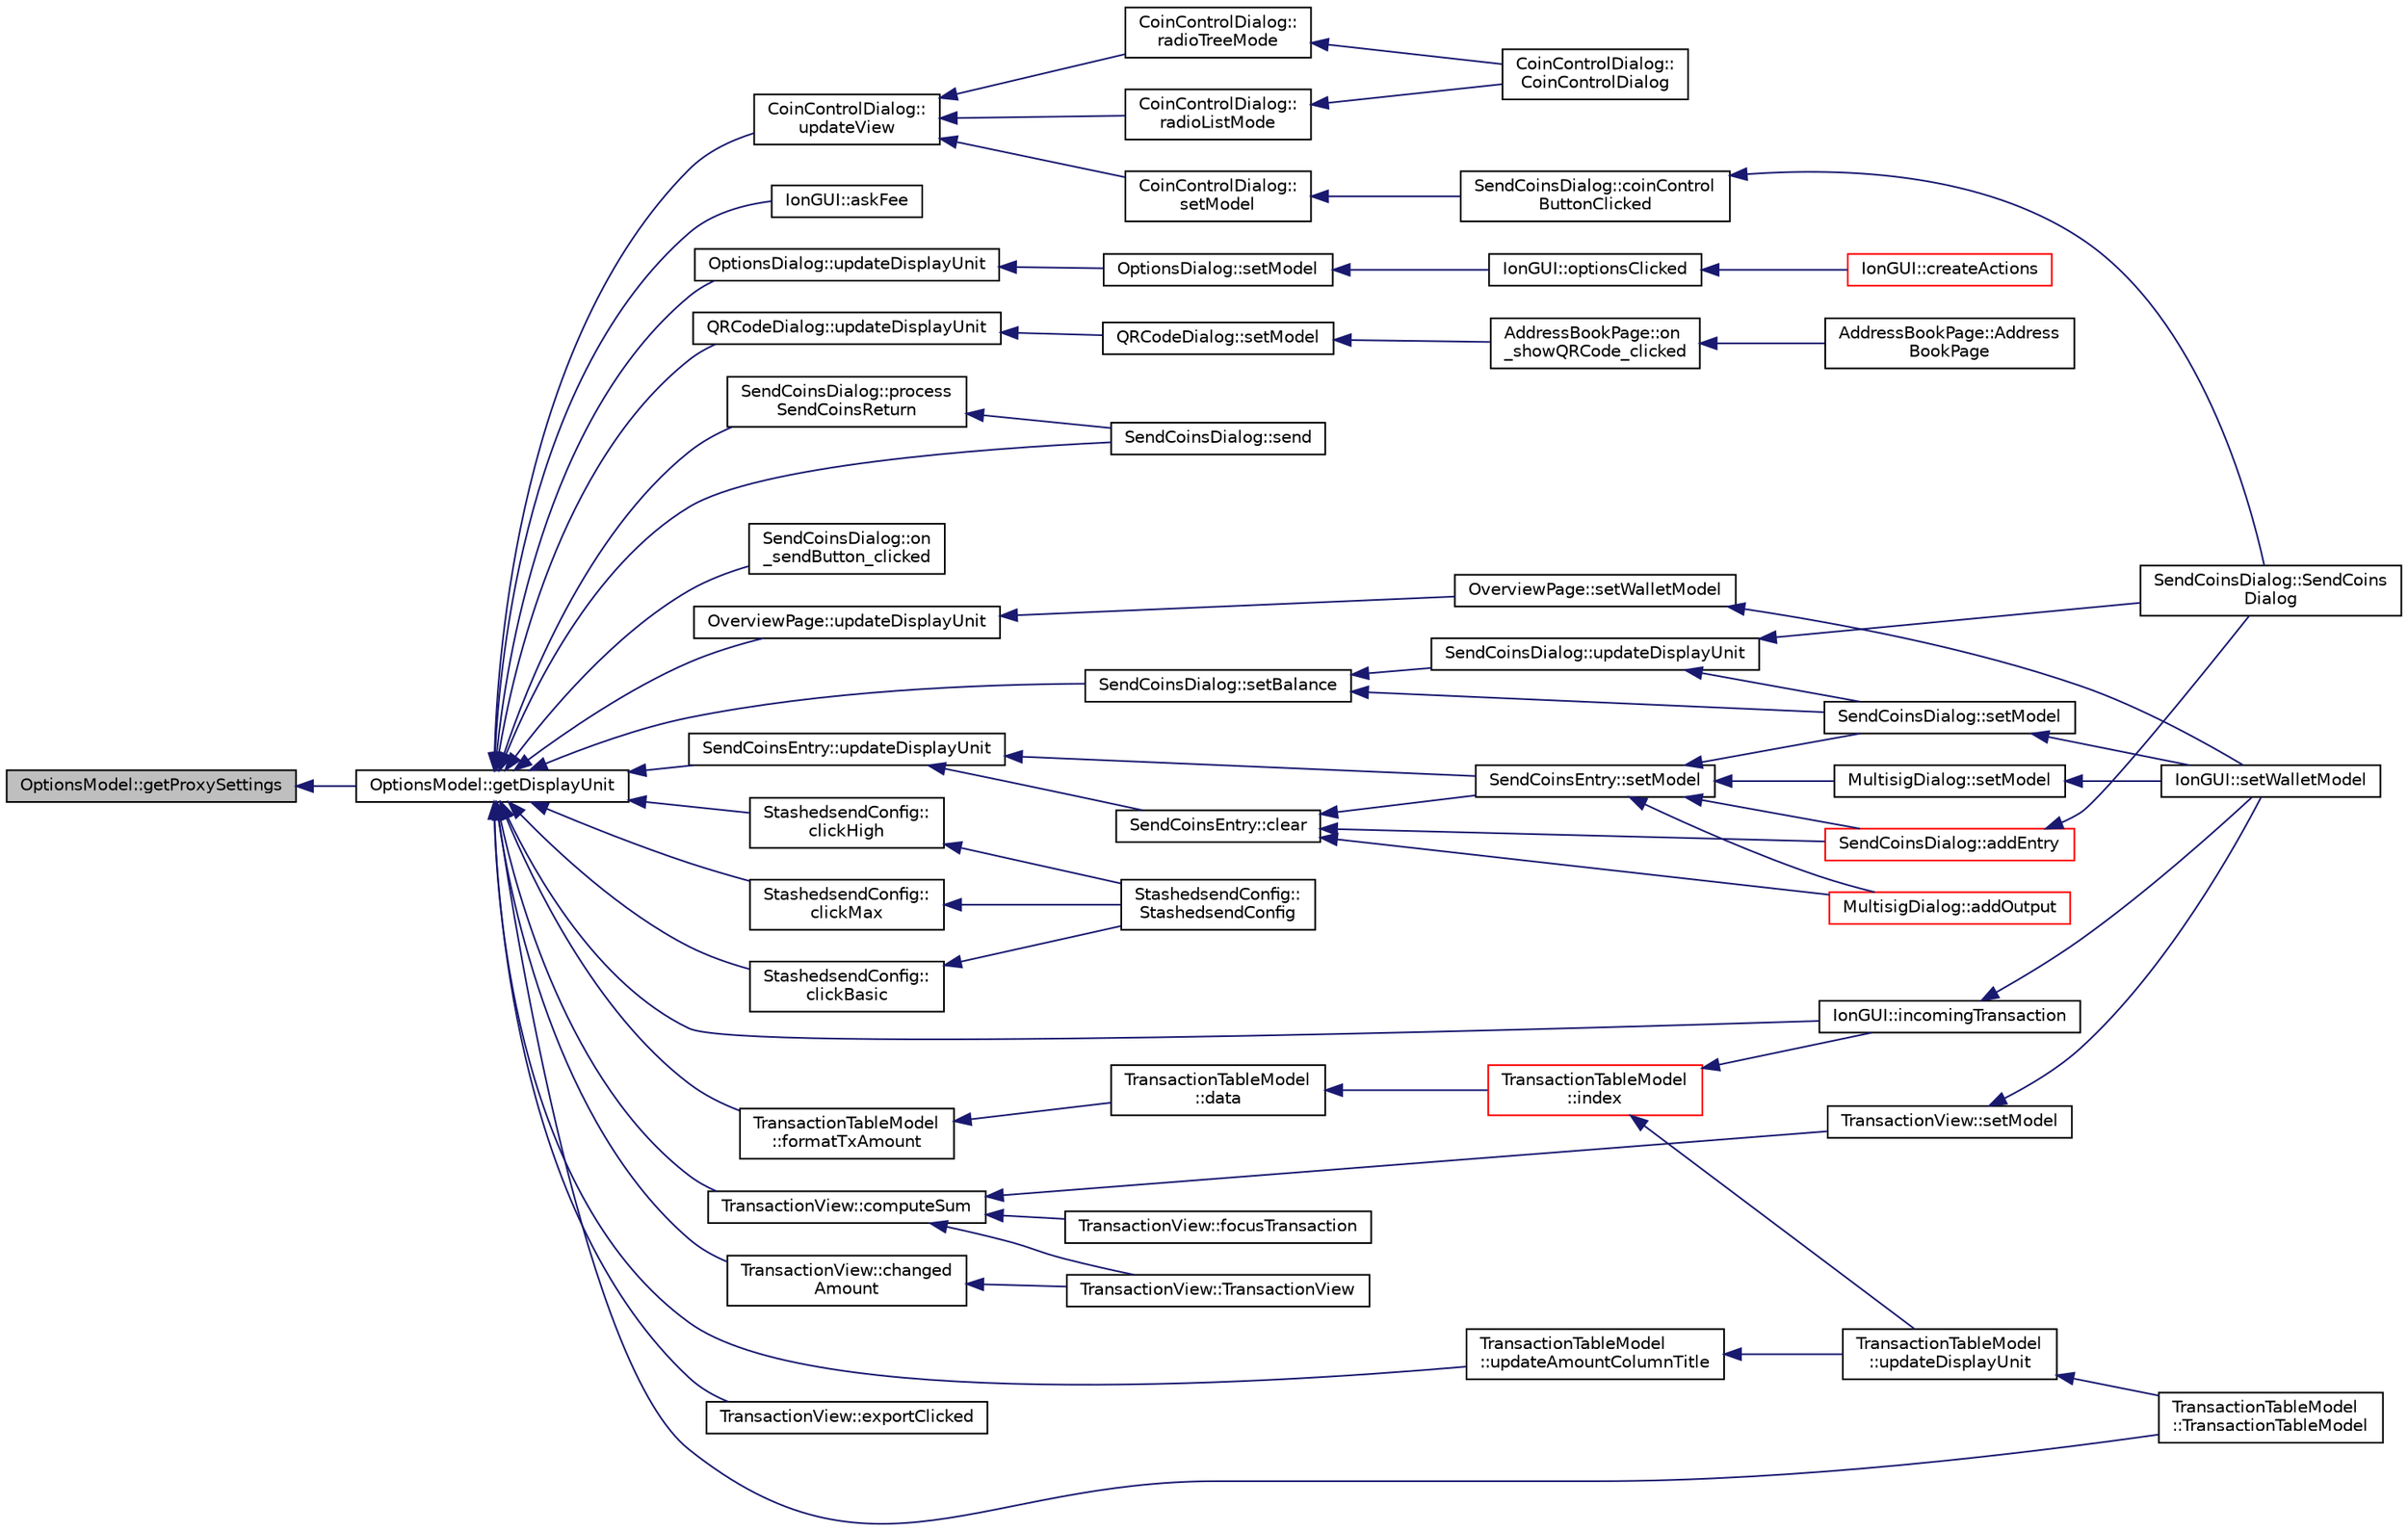 digraph "OptionsModel::getProxySettings"
{
  edge [fontname="Helvetica",fontsize="10",labelfontname="Helvetica",labelfontsize="10"];
  node [fontname="Helvetica",fontsize="10",shape=record];
  rankdir="LR";
  Node120 [label="OptionsModel::getProxySettings",height=0.2,width=0.4,color="black", fillcolor="grey75", style="filled", fontcolor="black"];
  Node120 -> Node121 [dir="back",color="midnightblue",fontsize="10",style="solid",fontname="Helvetica"];
  Node121 [label="OptionsModel::getDisplayUnit",height=0.2,width=0.4,color="black", fillcolor="white", style="filled",URL="$da/d1f/class_options_model.html#a3b6e4d4ef42be3aaba315b8cd14f468e"];
  Node121 -> Node122 [dir="back",color="midnightblue",fontsize="10",style="solid",fontname="Helvetica"];
  Node122 [label="CoinControlDialog::\lupdateView",height=0.2,width=0.4,color="black", fillcolor="white", style="filled",URL="$dd/dfb/class_coin_control_dialog.html#aadea33050e5c1efd5eae8d2fcfa721f9"];
  Node122 -> Node123 [dir="back",color="midnightblue",fontsize="10",style="solid",fontname="Helvetica"];
  Node123 [label="CoinControlDialog::\lsetModel",height=0.2,width=0.4,color="black", fillcolor="white", style="filled",URL="$dd/dfb/class_coin_control_dialog.html#a4c34a48574814089c54f763a22f5317a"];
  Node123 -> Node124 [dir="back",color="midnightblue",fontsize="10",style="solid",fontname="Helvetica"];
  Node124 [label="SendCoinsDialog::coinControl\lButtonClicked",height=0.2,width=0.4,color="black", fillcolor="white", style="filled",URL="$d6/de6/class_send_coins_dialog.html#a59d757d9e4bea5b380eb480fd79cfb49"];
  Node124 -> Node125 [dir="back",color="midnightblue",fontsize="10",style="solid",fontname="Helvetica"];
  Node125 [label="SendCoinsDialog::SendCoins\lDialog",height=0.2,width=0.4,color="black", fillcolor="white", style="filled",URL="$d6/de6/class_send_coins_dialog.html#a0df5bc29d1df68eda44826651afc595f"];
  Node122 -> Node126 [dir="back",color="midnightblue",fontsize="10",style="solid",fontname="Helvetica"];
  Node126 [label="CoinControlDialog::\lradioTreeMode",height=0.2,width=0.4,color="black", fillcolor="white", style="filled",URL="$dd/dfb/class_coin_control_dialog.html#a1990d478f3ffba666c358a4f1bd395ec"];
  Node126 -> Node127 [dir="back",color="midnightblue",fontsize="10",style="solid",fontname="Helvetica"];
  Node127 [label="CoinControlDialog::\lCoinControlDialog",height=0.2,width=0.4,color="black", fillcolor="white", style="filled",URL="$dd/dfb/class_coin_control_dialog.html#a0945e59c25f956fdab199dbaf252eff5"];
  Node122 -> Node128 [dir="back",color="midnightblue",fontsize="10",style="solid",fontname="Helvetica"];
  Node128 [label="CoinControlDialog::\lradioListMode",height=0.2,width=0.4,color="black", fillcolor="white", style="filled",URL="$dd/dfb/class_coin_control_dialog.html#a775c6d290cb63667a434b09072094533"];
  Node128 -> Node127 [dir="back",color="midnightblue",fontsize="10",style="solid",fontname="Helvetica"];
  Node121 -> Node129 [dir="back",color="midnightblue",fontsize="10",style="solid",fontname="Helvetica"];
  Node129 [label="IonGUI::askFee",height=0.2,width=0.4,color="black", fillcolor="white", style="filled",URL="$dc/d0b/class_ion_g_u_i.html#a53aaa5c2286e3c045c55b554470c5dee",tooltip="Asks the user whether to pay the transaction fee or to cancel the transaction. "];
  Node121 -> Node130 [dir="back",color="midnightblue",fontsize="10",style="solid",fontname="Helvetica"];
  Node130 [label="IonGUI::incomingTransaction",height=0.2,width=0.4,color="black", fillcolor="white", style="filled",URL="$dc/d0b/class_ion_g_u_i.html#acdb78c5d98fb4528bd0e9f5b9c5ad048",tooltip="Show incoming transaction notification for new transactions. "];
  Node130 -> Node131 [dir="back",color="midnightblue",fontsize="10",style="solid",fontname="Helvetica"];
  Node131 [label="IonGUI::setWalletModel",height=0.2,width=0.4,color="black", fillcolor="white", style="filled",URL="$dc/d0b/class_ion_g_u_i.html#a37f87db65498b036d387c705a749c45d",tooltip="Set the wallet model. "];
  Node121 -> Node132 [dir="back",color="midnightblue",fontsize="10",style="solid",fontname="Helvetica"];
  Node132 [label="OptionsDialog::updateDisplayUnit",height=0.2,width=0.4,color="black", fillcolor="white", style="filled",URL="$db/d61/class_options_dialog.html#ae18a7ab3042a669403504e86ab2f8a77"];
  Node132 -> Node133 [dir="back",color="midnightblue",fontsize="10",style="solid",fontname="Helvetica"];
  Node133 [label="OptionsDialog::setModel",height=0.2,width=0.4,color="black", fillcolor="white", style="filled",URL="$db/d61/class_options_dialog.html#a11e902a52cb7472497d14e70cd9399d9"];
  Node133 -> Node134 [dir="back",color="midnightblue",fontsize="10",style="solid",fontname="Helvetica"];
  Node134 [label="IonGUI::optionsClicked",height=0.2,width=0.4,color="black", fillcolor="white", style="filled",URL="$dc/d0b/class_ion_g_u_i.html#a463be06dd466d69e20a3a8b073d110d2",tooltip="Show configuration dialog. "];
  Node134 -> Node135 [dir="back",color="midnightblue",fontsize="10",style="solid",fontname="Helvetica"];
  Node135 [label="IonGUI::createActions",height=0.2,width=0.4,color="red", fillcolor="white", style="filled",URL="$dc/d0b/class_ion_g_u_i.html#a5a5e1c2fbc2fec3d925d654c61a8b252",tooltip="Create the main UI actions. "];
  Node121 -> Node137 [dir="back",color="midnightblue",fontsize="10",style="solid",fontname="Helvetica"];
  Node137 [label="OverviewPage::updateDisplayUnit",height=0.2,width=0.4,color="black", fillcolor="white", style="filled",URL="$d1/d91/class_overview_page.html#a03f19b9afd9af4b72d9bba7b0c7cf900"];
  Node137 -> Node138 [dir="back",color="midnightblue",fontsize="10",style="solid",fontname="Helvetica"];
  Node138 [label="OverviewPage::setWalletModel",height=0.2,width=0.4,color="black", fillcolor="white", style="filled",URL="$d1/d91/class_overview_page.html#a2ed52a3a87e9c74fee38fa873c9bc71f"];
  Node138 -> Node131 [dir="back",color="midnightblue",fontsize="10",style="solid",fontname="Helvetica"];
  Node121 -> Node139 [dir="back",color="midnightblue",fontsize="10",style="solid",fontname="Helvetica"];
  Node139 [label="QRCodeDialog::updateDisplayUnit",height=0.2,width=0.4,color="black", fillcolor="white", style="filled",URL="$db/dd7/class_q_r_code_dialog.html#a8988ab72614daa0b397cd42a3eed0a17"];
  Node139 -> Node140 [dir="back",color="midnightblue",fontsize="10",style="solid",fontname="Helvetica"];
  Node140 [label="QRCodeDialog::setModel",height=0.2,width=0.4,color="black", fillcolor="white", style="filled",URL="$db/dd7/class_q_r_code_dialog.html#ad8c7cde7d76063aee411ac47c29c2396"];
  Node140 -> Node141 [dir="back",color="midnightblue",fontsize="10",style="solid",fontname="Helvetica"];
  Node141 [label="AddressBookPage::on\l_showQRCode_clicked",height=0.2,width=0.4,color="black", fillcolor="white", style="filled",URL="$d3/d4a/class_address_book_page.html#a597d261d7ba450b3bf1166ccc045f0a7"];
  Node141 -> Node142 [dir="back",color="midnightblue",fontsize="10",style="solid",fontname="Helvetica"];
  Node142 [label="AddressBookPage::Address\lBookPage",height=0.2,width=0.4,color="black", fillcolor="white", style="filled",URL="$d3/d4a/class_address_book_page.html#ad53c82a9181ae7627c06b9c49971ec52"];
  Node121 -> Node143 [dir="back",color="midnightblue",fontsize="10",style="solid",fontname="Helvetica"];
  Node143 [label="SendCoinsDialog::on\l_sendButton_clicked",height=0.2,width=0.4,color="black", fillcolor="white", style="filled",URL="$d6/de6/class_send_coins_dialog.html#a2cab7cf9ea5040b9e2189297f7d3c764"];
  Node121 -> Node144 [dir="back",color="midnightblue",fontsize="10",style="solid",fontname="Helvetica"];
  Node144 [label="SendCoinsDialog::send",height=0.2,width=0.4,color="black", fillcolor="white", style="filled",URL="$d6/de6/class_send_coins_dialog.html#afd8d436a16ea7dba1276e8fdfdc8b2d3"];
  Node121 -> Node145 [dir="back",color="midnightblue",fontsize="10",style="solid",fontname="Helvetica"];
  Node145 [label="SendCoinsDialog::setBalance",height=0.2,width=0.4,color="black", fillcolor="white", style="filled",URL="$d6/de6/class_send_coins_dialog.html#a7f02f2589cb65b508ccb3b02aad06979"];
  Node145 -> Node146 [dir="back",color="midnightblue",fontsize="10",style="solid",fontname="Helvetica"];
  Node146 [label="SendCoinsDialog::setModel",height=0.2,width=0.4,color="black", fillcolor="white", style="filled",URL="$d6/de6/class_send_coins_dialog.html#a73a6c1b1850a334ee652ac167713a2aa"];
  Node146 -> Node131 [dir="back",color="midnightblue",fontsize="10",style="solid",fontname="Helvetica"];
  Node145 -> Node147 [dir="back",color="midnightblue",fontsize="10",style="solid",fontname="Helvetica"];
  Node147 [label="SendCoinsDialog::updateDisplayUnit",height=0.2,width=0.4,color="black", fillcolor="white", style="filled",URL="$d6/de6/class_send_coins_dialog.html#a74815ad8502b126200b6fd2e59e9f042"];
  Node147 -> Node125 [dir="back",color="midnightblue",fontsize="10",style="solid",fontname="Helvetica"];
  Node147 -> Node146 [dir="back",color="midnightblue",fontsize="10",style="solid",fontname="Helvetica"];
  Node121 -> Node148 [dir="back",color="midnightblue",fontsize="10",style="solid",fontname="Helvetica"];
  Node148 [label="SendCoinsDialog::process\lSendCoinsReturn",height=0.2,width=0.4,color="black", fillcolor="white", style="filled",URL="$d6/de6/class_send_coins_dialog.html#a349fff162bb43ec63e56e8f7db203a66"];
  Node148 -> Node144 [dir="back",color="midnightblue",fontsize="10",style="solid",fontname="Helvetica"];
  Node121 -> Node149 [dir="back",color="midnightblue",fontsize="10",style="solid",fontname="Helvetica"];
  Node149 [label="SendCoinsEntry::updateDisplayUnit",height=0.2,width=0.4,color="black", fillcolor="white", style="filled",URL="$d0/dbc/class_send_coins_entry.html#a6ff4bd5b370545bcfd6214e866ee33f3"];
  Node149 -> Node150 [dir="back",color="midnightblue",fontsize="10",style="solid",fontname="Helvetica"];
  Node150 [label="SendCoinsEntry::setModel",height=0.2,width=0.4,color="black", fillcolor="white", style="filled",URL="$d0/dbc/class_send_coins_entry.html#a831f8f9a63acd77b7d66d5393e12310b"];
  Node150 -> Node151 [dir="back",color="midnightblue",fontsize="10",style="solid",fontname="Helvetica"];
  Node151 [label="MultisigDialog::setModel",height=0.2,width=0.4,color="black", fillcolor="white", style="filled",URL="$d4/df4/class_multisig_dialog.html#ae2709a2ffd629acafa4c90811402c64a"];
  Node151 -> Node131 [dir="back",color="midnightblue",fontsize="10",style="solid",fontname="Helvetica"];
  Node150 -> Node152 [dir="back",color="midnightblue",fontsize="10",style="solid",fontname="Helvetica"];
  Node152 [label="MultisigDialog::addOutput",height=0.2,width=0.4,color="red", fillcolor="white", style="filled",URL="$d4/df4/class_multisig_dialog.html#a2fcffef63f71dc0178f4abdc3de2f850"];
  Node150 -> Node146 [dir="back",color="midnightblue",fontsize="10",style="solid",fontname="Helvetica"];
  Node150 -> Node154 [dir="back",color="midnightblue",fontsize="10",style="solid",fontname="Helvetica"];
  Node154 [label="SendCoinsDialog::addEntry",height=0.2,width=0.4,color="red", fillcolor="white", style="filled",URL="$d6/de6/class_send_coins_dialog.html#a3d680a76b967641115c6ff2fa83fb62a"];
  Node154 -> Node125 [dir="back",color="midnightblue",fontsize="10",style="solid",fontname="Helvetica"];
  Node149 -> Node164 [dir="back",color="midnightblue",fontsize="10",style="solid",fontname="Helvetica"];
  Node164 [label="SendCoinsEntry::clear",height=0.2,width=0.4,color="black", fillcolor="white", style="filled",URL="$d0/dbc/class_send_coins_entry.html#abff66fcd456c82144e7a2c410f5082ac"];
  Node164 -> Node152 [dir="back",color="midnightblue",fontsize="10",style="solid",fontname="Helvetica"];
  Node164 -> Node154 [dir="back",color="midnightblue",fontsize="10",style="solid",fontname="Helvetica"];
  Node164 -> Node150 [dir="back",color="midnightblue",fontsize="10",style="solid",fontname="Helvetica"];
  Node121 -> Node165 [dir="back",color="midnightblue",fontsize="10",style="solid",fontname="Helvetica"];
  Node165 [label="StashedsendConfig::\lclickBasic",height=0.2,width=0.4,color="black", fillcolor="white", style="filled",URL="$d9/d44/class_stashedsend_config.html#a6b4fbf9645e083addcc01e87fd0299c9"];
  Node165 -> Node166 [dir="back",color="midnightblue",fontsize="10",style="solid",fontname="Helvetica"];
  Node166 [label="StashedsendConfig::\lStashedsendConfig",height=0.2,width=0.4,color="black", fillcolor="white", style="filled",URL="$d9/d44/class_stashedsend_config.html#a9ae47587db2192b45577c89dfa3fdfb8"];
  Node121 -> Node167 [dir="back",color="midnightblue",fontsize="10",style="solid",fontname="Helvetica"];
  Node167 [label="StashedsendConfig::\lclickHigh",height=0.2,width=0.4,color="black", fillcolor="white", style="filled",URL="$d9/d44/class_stashedsend_config.html#a06e5cc8150f163529d46c93085039f03"];
  Node167 -> Node166 [dir="back",color="midnightblue",fontsize="10",style="solid",fontname="Helvetica"];
  Node121 -> Node168 [dir="back",color="midnightblue",fontsize="10",style="solid",fontname="Helvetica"];
  Node168 [label="StashedsendConfig::\lclickMax",height=0.2,width=0.4,color="black", fillcolor="white", style="filled",URL="$d9/d44/class_stashedsend_config.html#a1c0027df4b89dd270fdb5f5a09df4236"];
  Node168 -> Node166 [dir="back",color="midnightblue",fontsize="10",style="solid",fontname="Helvetica"];
  Node121 -> Node169 [dir="back",color="midnightblue",fontsize="10",style="solid",fontname="Helvetica"];
  Node169 [label="TransactionTableModel\l::TransactionTableModel",height=0.2,width=0.4,color="black", fillcolor="white", style="filled",URL="$d7/dfe/class_transaction_table_model.html#a6c10b7cab9804eee6df9e049a978dc62"];
  Node121 -> Node170 [dir="back",color="midnightblue",fontsize="10",style="solid",fontname="Helvetica"];
  Node170 [label="TransactionTableModel\l::updateAmountColumnTitle",height=0.2,width=0.4,color="black", fillcolor="white", style="filled",URL="$d7/dfe/class_transaction_table_model.html#acbb6e7531f507369ad18b656ad7b3f10",tooltip="Updates the column title to \"Amount (DisplayUnit)\" and emits headerDataChanged() signal for table hea..."];
  Node170 -> Node171 [dir="back",color="midnightblue",fontsize="10",style="solid",fontname="Helvetica"];
  Node171 [label="TransactionTableModel\l::updateDisplayUnit",height=0.2,width=0.4,color="black", fillcolor="white", style="filled",URL="$d7/dfe/class_transaction_table_model.html#a8b73ff7d72ec2dd69790bc61bbe8575e"];
  Node171 -> Node169 [dir="back",color="midnightblue",fontsize="10",style="solid",fontname="Helvetica"];
  Node121 -> Node172 [dir="back",color="midnightblue",fontsize="10",style="solid",fontname="Helvetica"];
  Node172 [label="TransactionTableModel\l::formatTxAmount",height=0.2,width=0.4,color="black", fillcolor="white", style="filled",URL="$d7/dfe/class_transaction_table_model.html#a6a3a35bfb8d6ca2a3615bcbc247f0228"];
  Node172 -> Node173 [dir="back",color="midnightblue",fontsize="10",style="solid",fontname="Helvetica"];
  Node173 [label="TransactionTableModel\l::data",height=0.2,width=0.4,color="black", fillcolor="white", style="filled",URL="$d7/dfe/class_transaction_table_model.html#a02173c31b6014bff182e320217e30e10"];
  Node173 -> Node174 [dir="back",color="midnightblue",fontsize="10",style="solid",fontname="Helvetica"];
  Node174 [label="TransactionTableModel\l::index",height=0.2,width=0.4,color="red", fillcolor="white", style="filled",URL="$d7/dfe/class_transaction_table_model.html#af3a9a49314f80268a77a704f7f028905"];
  Node174 -> Node130 [dir="back",color="midnightblue",fontsize="10",style="solid",fontname="Helvetica"];
  Node174 -> Node171 [dir="back",color="midnightblue",fontsize="10",style="solid",fontname="Helvetica"];
  Node121 -> Node178 [dir="back",color="midnightblue",fontsize="10",style="solid",fontname="Helvetica"];
  Node178 [label="TransactionView::changed\lAmount",height=0.2,width=0.4,color="black", fillcolor="white", style="filled",URL="$d2/d2c/class_transaction_view.html#a0075048c06bb54da5c5e5d2691198984"];
  Node178 -> Node179 [dir="back",color="midnightblue",fontsize="10",style="solid",fontname="Helvetica"];
  Node179 [label="TransactionView::TransactionView",height=0.2,width=0.4,color="black", fillcolor="white", style="filled",URL="$d2/d2c/class_transaction_view.html#a0c5e8b90206b4e8b8bf68dd7e319798f"];
  Node121 -> Node180 [dir="back",color="midnightblue",fontsize="10",style="solid",fontname="Helvetica"];
  Node180 [label="TransactionView::exportClicked",height=0.2,width=0.4,color="black", fillcolor="white", style="filled",URL="$d2/d2c/class_transaction_view.html#a5983022ff1e5395f87de3c5728eff8da"];
  Node121 -> Node181 [dir="back",color="midnightblue",fontsize="10",style="solid",fontname="Helvetica"];
  Node181 [label="TransactionView::computeSum",height=0.2,width=0.4,color="black", fillcolor="white", style="filled",URL="$d2/d2c/class_transaction_view.html#abb2ea48a61bb12a0dda9d63952adc50e",tooltip="Compute sum of all selected transactions. "];
  Node181 -> Node179 [dir="back",color="midnightblue",fontsize="10",style="solid",fontname="Helvetica"];
  Node181 -> Node182 [dir="back",color="midnightblue",fontsize="10",style="solid",fontname="Helvetica"];
  Node182 [label="TransactionView::setModel",height=0.2,width=0.4,color="black", fillcolor="white", style="filled",URL="$d2/d2c/class_transaction_view.html#a4920c2cd57d72eb50248948fa160c83c"];
  Node182 -> Node131 [dir="back",color="midnightblue",fontsize="10",style="solid",fontname="Helvetica"];
  Node181 -> Node183 [dir="back",color="midnightblue",fontsize="10",style="solid",fontname="Helvetica"];
  Node183 [label="TransactionView::focusTransaction",height=0.2,width=0.4,color="black", fillcolor="white", style="filled",URL="$d2/d2c/class_transaction_view.html#ab6d126806467ae9dc273cbe19a7477cc"];
}
